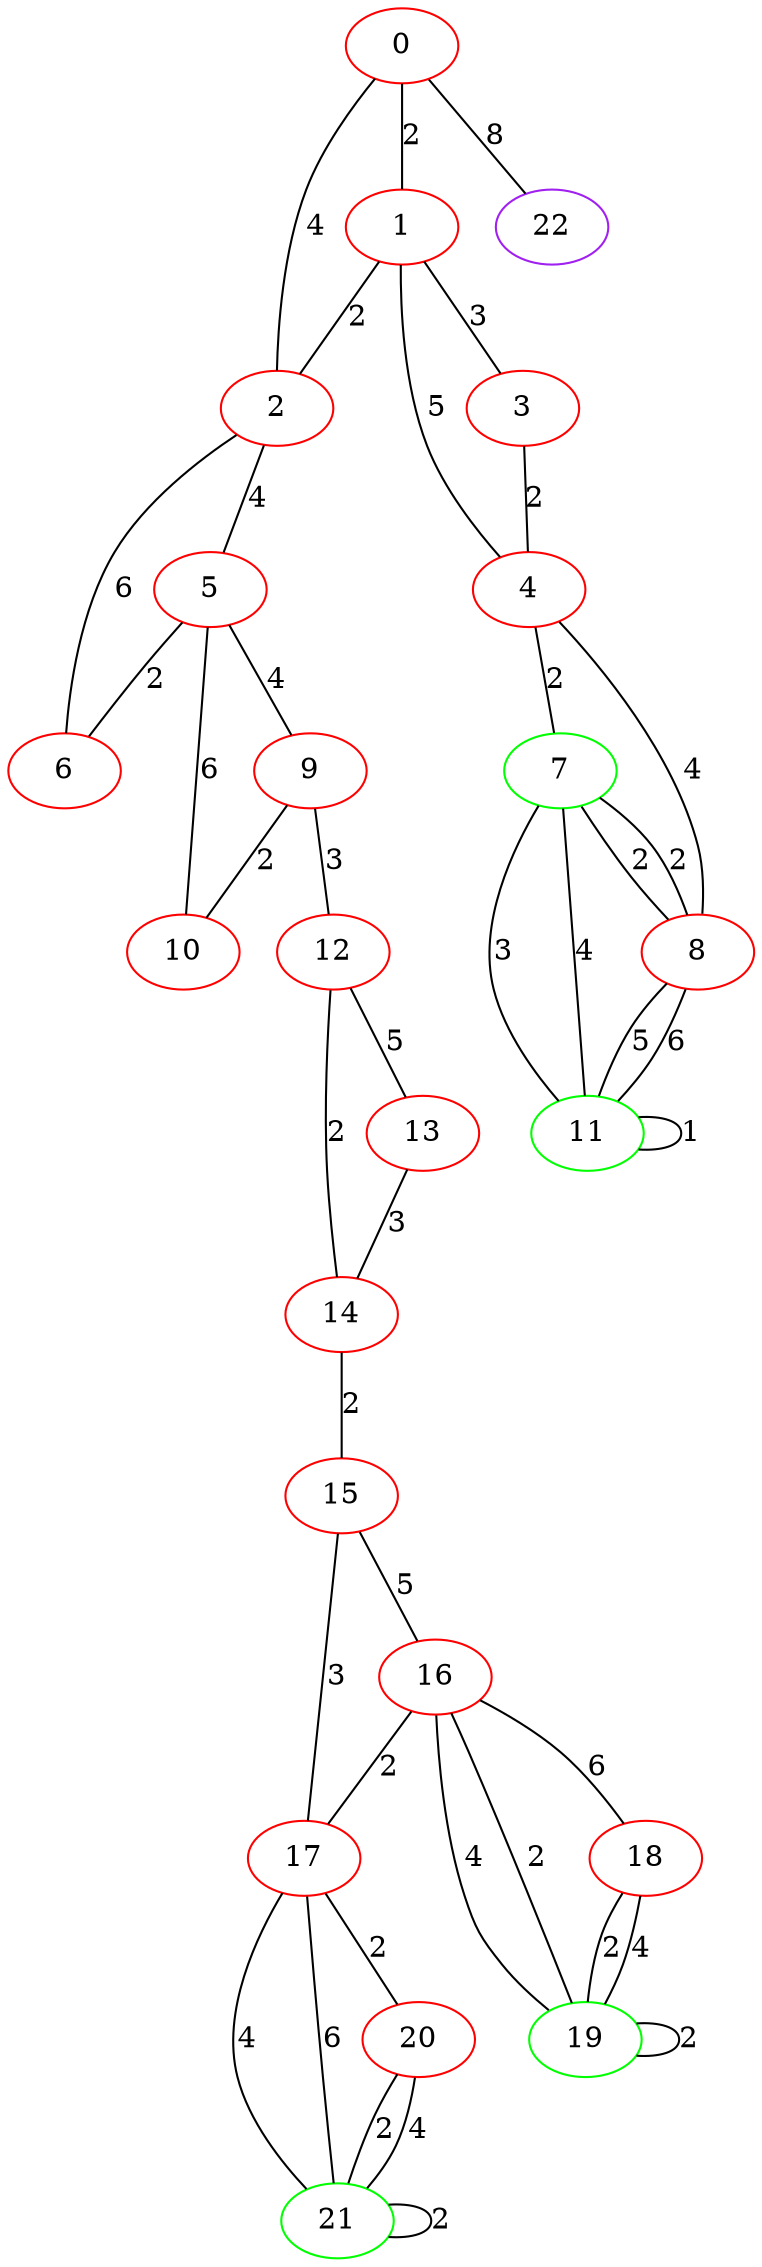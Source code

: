 graph "" {
0 [color=red, weight=1];
1 [color=red, weight=1];
2 [color=red, weight=1];
3 [color=red, weight=1];
4 [color=red, weight=1];
5 [color=red, weight=1];
6 [color=red, weight=1];
7 [color=green, weight=2];
8 [color=red, weight=1];
9 [color=red, weight=1];
10 [color=red, weight=1];
11 [color=green, weight=2];
12 [color=red, weight=1];
13 [color=red, weight=1];
14 [color=red, weight=1];
15 [color=red, weight=1];
16 [color=red, weight=1];
17 [color=red, weight=1];
18 [color=red, weight=1];
19 [color=green, weight=2];
20 [color=red, weight=1];
21 [color=green, weight=2];
22 [color=purple, weight=4];
0 -- 1  [key=0, label=2];
0 -- 2  [key=0, label=4];
0 -- 22  [key=0, label=8];
1 -- 2  [key=0, label=2];
1 -- 3  [key=0, label=3];
1 -- 4  [key=0, label=5];
2 -- 5  [key=0, label=4];
2 -- 6  [key=0, label=6];
3 -- 4  [key=0, label=2];
4 -- 8  [key=0, label=4];
4 -- 7  [key=0, label=2];
5 -- 9  [key=0, label=4];
5 -- 10  [key=0, label=6];
5 -- 6  [key=0, label=2];
7 -- 8  [key=0, label=2];
7 -- 8  [key=1, label=2];
7 -- 11  [key=0, label=3];
7 -- 11  [key=1, label=4];
8 -- 11  [key=0, label=5];
8 -- 11  [key=1, label=6];
9 -- 10  [key=0, label=2];
9 -- 12  [key=0, label=3];
11 -- 11  [key=0, label=1];
12 -- 13  [key=0, label=5];
12 -- 14  [key=0, label=2];
13 -- 14  [key=0, label=3];
14 -- 15  [key=0, label=2];
15 -- 16  [key=0, label=5];
15 -- 17  [key=0, label=3];
16 -- 17  [key=0, label=2];
16 -- 18  [key=0, label=6];
16 -- 19  [key=0, label=4];
16 -- 19  [key=1, label=2];
17 -- 20  [key=0, label=2];
17 -- 21  [key=0, label=4];
17 -- 21  [key=1, label=6];
18 -- 19  [key=0, label=2];
18 -- 19  [key=1, label=4];
19 -- 19  [key=0, label=2];
20 -- 21  [key=0, label=2];
20 -- 21  [key=1, label=4];
21 -- 21  [key=0, label=2];
}
